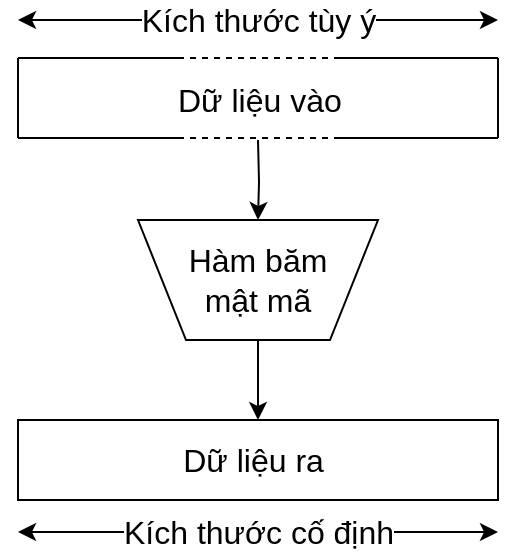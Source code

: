 <mxfile version="10.6.6" type="device"><diagram id="xMPOrGSau5iL6ntuBket" name="Page-1"><mxGraphModel dx="579" dy="359" grid="1" gridSize="10" guides="1" tooltips="1" connect="1" arrows="1" fold="1" page="1" pageScale="1" pageWidth="850" pageHeight="1100" math="0" shadow="0"><root><mxCell id="0"/><mxCell id="1" parent="0"/><mxCell id="KcvWIr_7AiVot9ndrGos-2" value="" style="endArrow=none;html=1;" edge="1" parent="1"><mxGeometry width="50" height="50" relative="1" as="geometry"><mxPoint x="200" y="120" as="sourcePoint"/><mxPoint x="200" y="80" as="targetPoint"/></mxGeometry></mxCell><mxCell id="KcvWIr_7AiVot9ndrGos-3" value="" style="endArrow=none;html=1;" edge="1" parent="1"><mxGeometry width="50" height="50" relative="1" as="geometry"><mxPoint x="200" y="80" as="sourcePoint"/><mxPoint x="280" y="80" as="targetPoint"/></mxGeometry></mxCell><mxCell id="KcvWIr_7AiVot9ndrGos-4" value="" style="endArrow=none;html=1;dashed=1;" edge="1" parent="1"><mxGeometry width="50" height="50" relative="1" as="geometry"><mxPoint x="280" y="80" as="sourcePoint"/><mxPoint x="360" y="80" as="targetPoint"/></mxGeometry></mxCell><mxCell id="KcvWIr_7AiVot9ndrGos-5" value="" style="endArrow=none;html=1;dashed=1;" edge="1" parent="1"><mxGeometry width="50" height="50" relative="1" as="geometry"><mxPoint x="280" y="120" as="sourcePoint"/><mxPoint x="360" y="120" as="targetPoint"/></mxGeometry></mxCell><mxCell id="KcvWIr_7AiVot9ndrGos-6" value="" style="endArrow=none;html=1;" edge="1" parent="1"><mxGeometry width="50" height="50" relative="1" as="geometry"><mxPoint x="200" y="120" as="sourcePoint"/><mxPoint x="280" y="120" as="targetPoint"/></mxGeometry></mxCell><mxCell id="KcvWIr_7AiVot9ndrGos-7" value="" style="endArrow=none;html=1;" edge="1" parent="1"><mxGeometry width="50" height="50" relative="1" as="geometry"><mxPoint x="360" y="80" as="sourcePoint"/><mxPoint x="440" y="80" as="targetPoint"/></mxGeometry></mxCell><mxCell id="KcvWIr_7AiVot9ndrGos-8" value="" style="endArrow=none;html=1;" edge="1" parent="1"><mxGeometry width="50" height="50" relative="1" as="geometry"><mxPoint x="360" y="120" as="sourcePoint"/><mxPoint x="440" y="120" as="targetPoint"/></mxGeometry></mxCell><mxCell id="KcvWIr_7AiVot9ndrGos-9" value="" style="endArrow=none;html=1;" edge="1" parent="1"><mxGeometry width="50" height="50" relative="1" as="geometry"><mxPoint x="440" y="120" as="sourcePoint"/><mxPoint x="440" y="80" as="targetPoint"/></mxGeometry></mxCell><mxCell id="KcvWIr_7AiVot9ndrGos-13" value="Dữ liệu vào" style="text;html=1;resizable=0;points=[];autosize=1;align=left;verticalAlign=top;spacingTop=-4;fontSize=16;" vertex="1" parent="1"><mxGeometry x="278" y="89" width="80" height="20" as="geometry"/></mxCell><mxCell id="KcvWIr_7AiVot9ndrGos-14" value="Kích thước tùy ý" style="endArrow=classic;startArrow=classic;html=1;fontSize=16;" edge="1" parent="1"><mxGeometry width="50" height="50" relative="1" as="geometry"><mxPoint x="200" y="61" as="sourcePoint"/><mxPoint x="440" y="61" as="targetPoint"/></mxGeometry></mxCell><mxCell id="KcvWIr_7AiVot9ndrGos-45" style="edgeStyle=orthogonalEdgeStyle;rounded=0;orthogonalLoop=1;jettySize=auto;html=1;fontSize=16;" edge="1" parent="1" source="KcvWIr_7AiVot9ndrGos-18" target="KcvWIr_7AiVot9ndrGos-43"><mxGeometry relative="1" as="geometry"/></mxCell><mxCell id="KcvWIr_7AiVot9ndrGos-18" value="Hàm băm&lt;br&gt;mật mã" style="shape=trapezoid;perimeter=trapezoidPerimeter;whiteSpace=wrap;html=1;fontSize=16;rotation=0;flipV=1;" vertex="1" parent="1"><mxGeometry x="260" y="161" width="120" height="60" as="geometry"/></mxCell><mxCell id="KcvWIr_7AiVot9ndrGos-38" value="Kích thước cố định" style="endArrow=classic;startArrow=classic;html=1;fontSize=16;" edge="1" parent="1"><mxGeometry width="50" height="50" relative="1" as="geometry"><mxPoint x="200" y="317" as="sourcePoint"/><mxPoint x="440" y="317" as="targetPoint"/></mxGeometry></mxCell><mxCell id="KcvWIr_7AiVot9ndrGos-43" value="Dữ liệu ra&amp;nbsp;" style="rounded=0;whiteSpace=wrap;html=1;fontSize=16;" vertex="1" parent="1"><mxGeometry x="200" y="261" width="240" height="40" as="geometry"/></mxCell><mxCell id="KcvWIr_7AiVot9ndrGos-46" style="edgeStyle=orthogonalEdgeStyle;rounded=0;orthogonalLoop=1;jettySize=auto;html=1;fontSize=16;" edge="1" parent="1" target="KcvWIr_7AiVot9ndrGos-18"><mxGeometry relative="1" as="geometry"><mxPoint x="320" y="121" as="sourcePoint"/><mxPoint x="320" y="158" as="targetPoint"/></mxGeometry></mxCell></root></mxGraphModel></diagram></mxfile>
